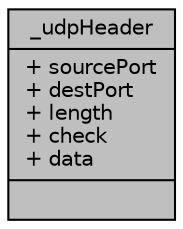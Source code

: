 digraph "_udpHeader"
{
  edge [fontname="Helvetica",fontsize="10",labelfontname="Helvetica",labelfontsize="10"];
  node [fontname="Helvetica",fontsize="10",shape=record];
  Node1 [label="{_udpHeader\n|+ sourcePort\l+ destPort\l+ length\l+ check\l+ data\l|}",height=0.2,width=0.4,color="black", fillcolor="grey75", style="filled", fontcolor="black"];
}
